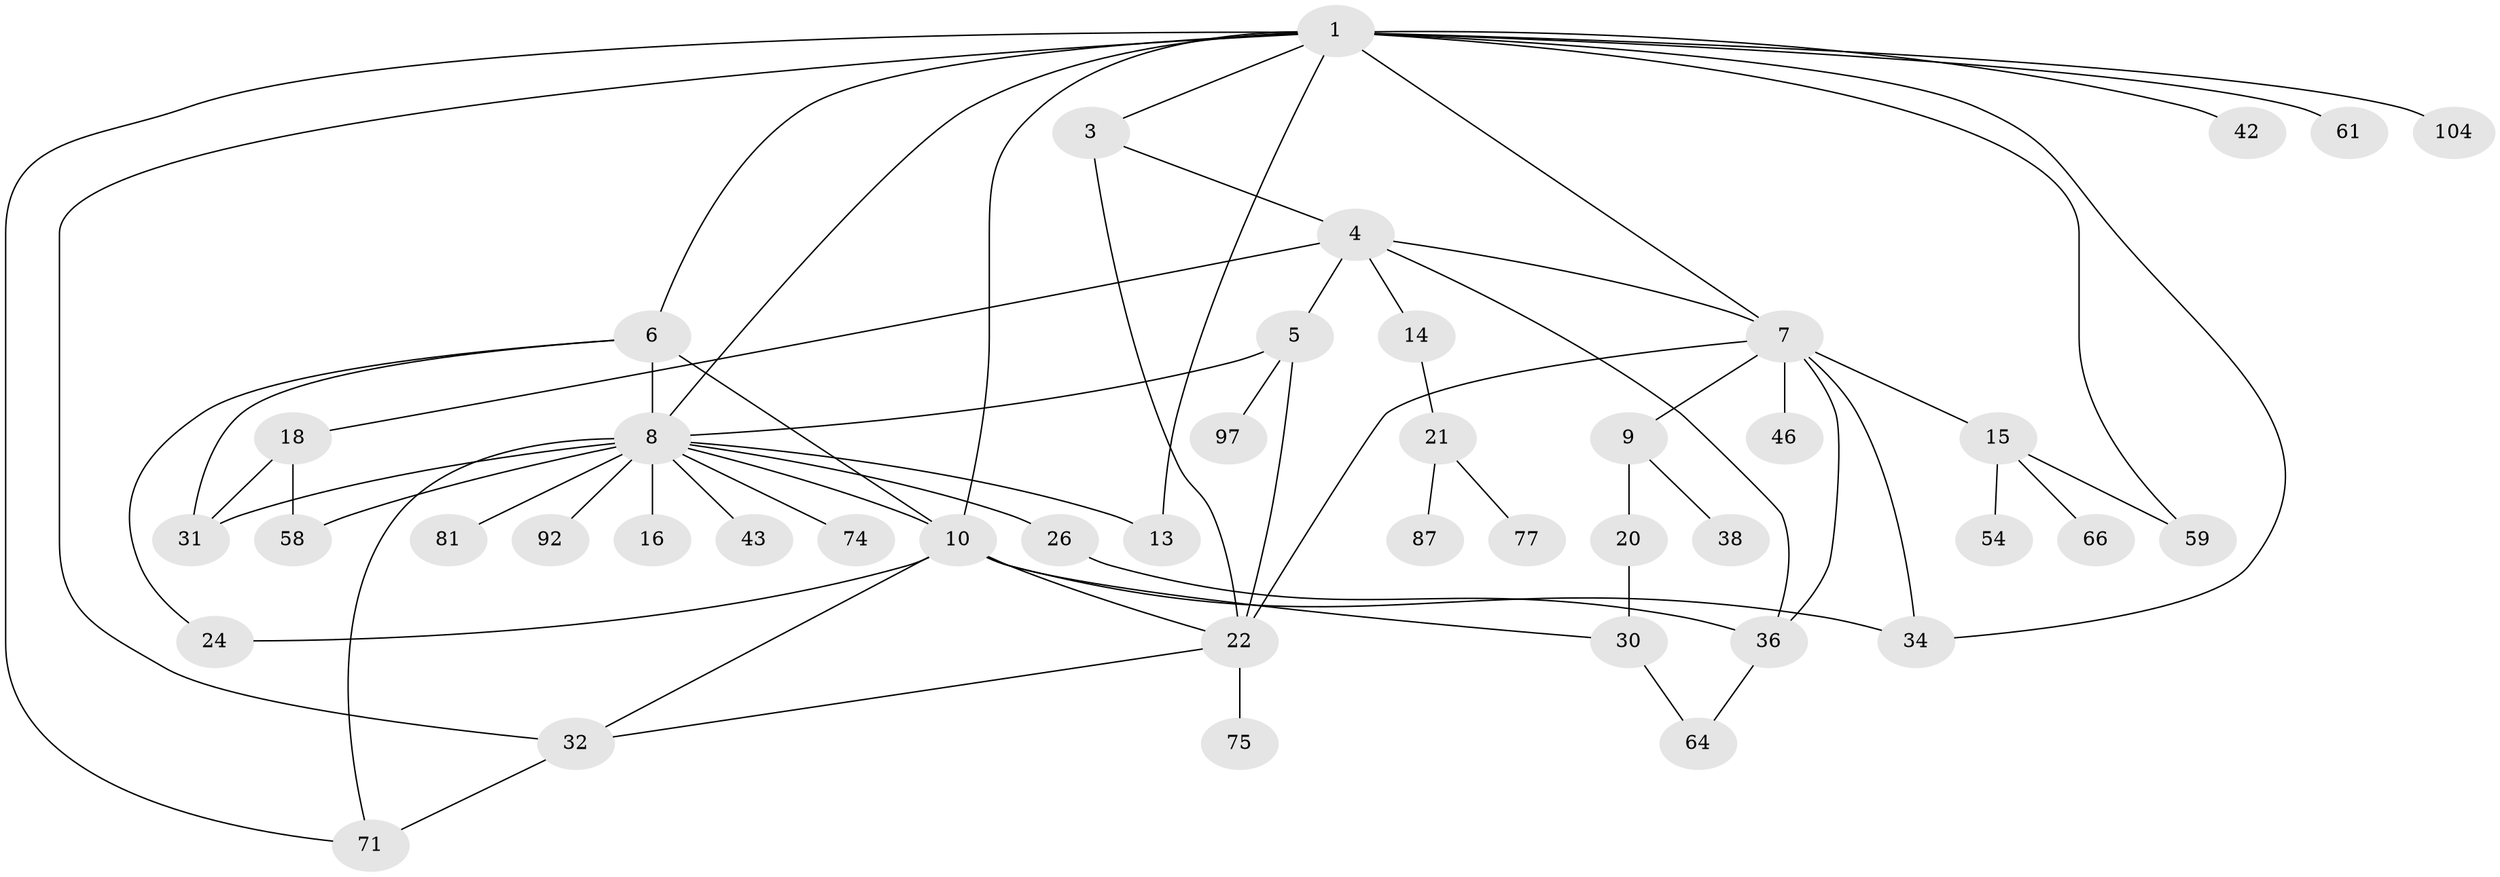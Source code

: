 // original degree distribution, {7: 0.027777777777777776, 6: 0.027777777777777776, 3: 0.14814814814814814, 4: 0.12037037037037036, 5: 0.037037037037037035, 8: 0.009259259259259259, 2: 0.3055555555555556, 1: 0.32407407407407407}
// Generated by graph-tools (version 1.1) at 2025/17/03/04/25 18:17:02]
// undirected, 43 vertices, 66 edges
graph export_dot {
graph [start="1"]
  node [color=gray90,style=filled];
  1 [super="+2+29+33"];
  3;
  4;
  5 [super="+78"];
  6 [super="+27+28"];
  7 [super="+67+11+23"];
  8 [super="+56+108+12"];
  9;
  10 [super="+17+19+68"];
  13 [super="+41+53+55+96"];
  14;
  15 [super="+48"];
  16 [super="+102"];
  18 [super="+52"];
  20;
  21 [super="+57"];
  22 [super="+60+37"];
  24;
  26 [super="+84+95"];
  30 [super="+44+107"];
  31 [super="+40"];
  32 [super="+88+50"];
  34;
  36 [super="+49"];
  38;
  42;
  43;
  46 [super="+101"];
  54 [super="+99"];
  58 [super="+89+69+82"];
  59 [super="+63"];
  61 [super="+65"];
  64;
  66;
  71 [super="+72"];
  74 [super="+103"];
  75;
  77;
  81;
  87;
  92;
  97;
  104;
  1 -- 32;
  1 -- 42;
  1 -- 3;
  1 -- 6;
  1 -- 10;
  1 -- 61;
  1 -- 34;
  1 -- 7 [weight=2];
  1 -- 104;
  1 -- 59;
  1 -- 71;
  1 -- 8;
  1 -- 13;
  3 -- 4;
  3 -- 22;
  4 -- 5;
  4 -- 7;
  4 -- 14;
  4 -- 18;
  4 -- 36;
  5 -- 8;
  5 -- 22;
  5 -- 97;
  6 -- 31;
  6 -- 24;
  6 -- 10;
  6 -- 8;
  7 -- 9;
  7 -- 46;
  7 -- 36;
  7 -- 22;
  7 -- 15;
  7 -- 34;
  8 -- 10;
  8 -- 13;
  8 -- 16;
  8 -- 43;
  8 -- 81 [weight=2];
  8 -- 71;
  8 -- 58 [weight=2];
  8 -- 92;
  8 -- 31;
  8 -- 74;
  8 -- 26;
  9 -- 20;
  9 -- 38;
  10 -- 24;
  10 -- 32;
  10 -- 34;
  10 -- 22;
  10 -- 30;
  14 -- 21;
  15 -- 54;
  15 -- 66;
  15 -- 59;
  18 -- 31;
  18 -- 58;
  20 -- 30;
  21 -- 77;
  21 -- 87;
  22 -- 75;
  22 -- 32;
  26 -- 36;
  30 -- 64;
  32 -- 71;
  36 -- 64;
}
